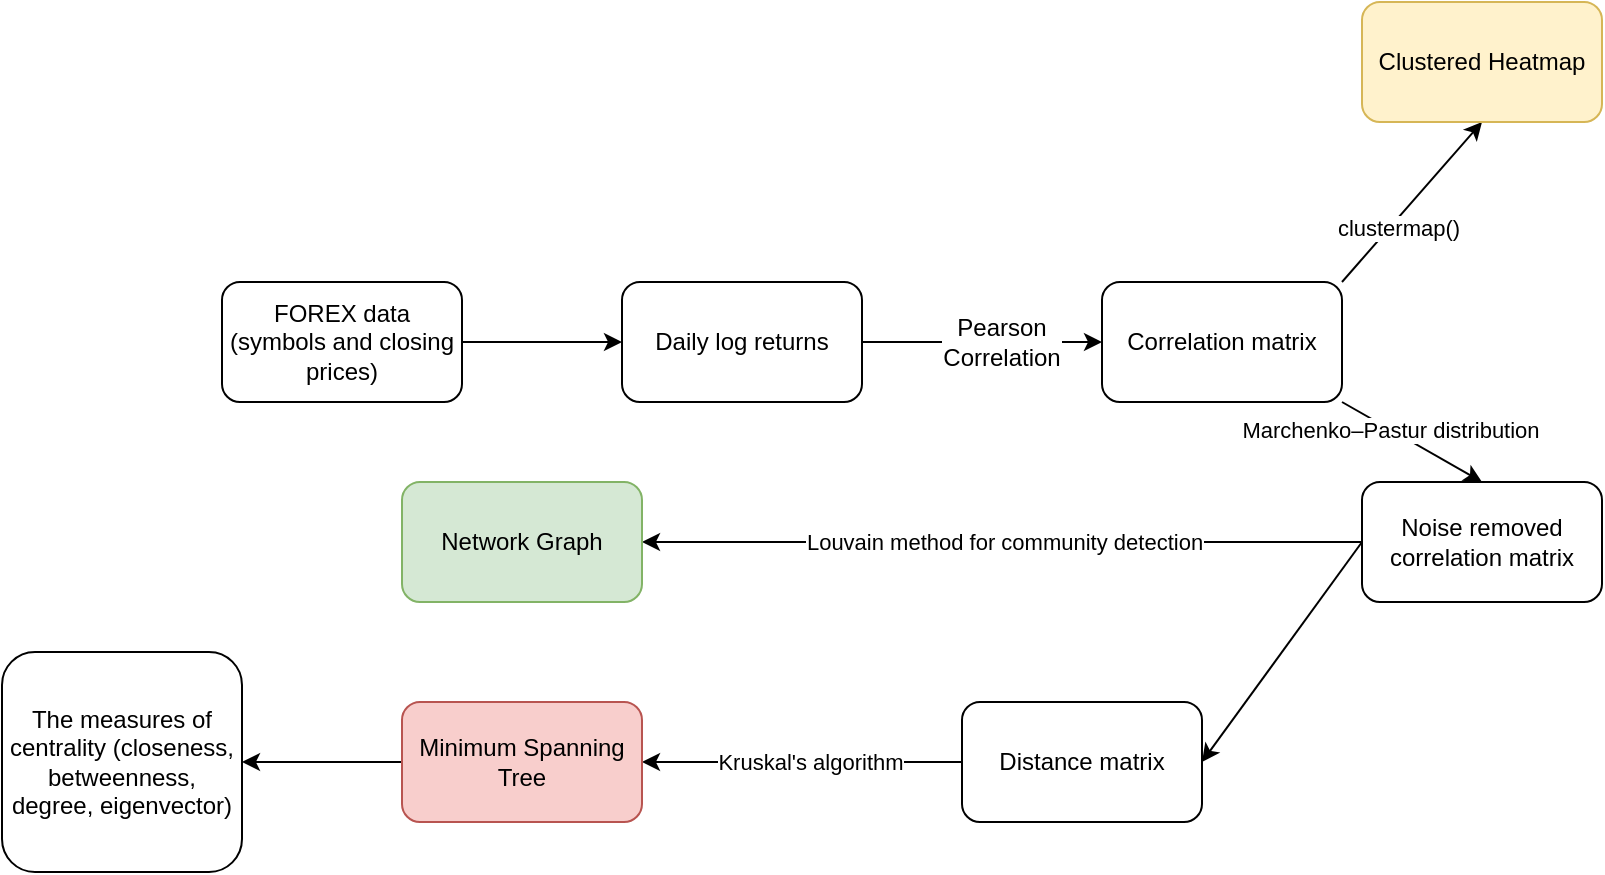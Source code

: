 <mxfile version="15.5.2" type="github">
  <diagram id="Y-dNGYrZOKVKFo2g7OBU" name="Page-1">
    <mxGraphModel dx="1955" dy="867" grid="1" gridSize="10" guides="1" tooltips="1" connect="1" arrows="1" fold="1" page="1" pageScale="1" pageWidth="827" pageHeight="1169" math="0" shadow="0">
      <root>
        <mxCell id="0" />
        <mxCell id="1" parent="0" />
        <mxCell id="ZvuicV4Zh5XwK3fBUE3x-1" value="FOREX data (symbols and closing prices)" style="rounded=1;whiteSpace=wrap;html=1;" vertex="1" parent="1">
          <mxGeometry x="120" y="300" width="120" height="60" as="geometry" />
        </mxCell>
        <mxCell id="ZvuicV4Zh5XwK3fBUE3x-13" style="edgeStyle=orthogonalEdgeStyle;rounded=0;orthogonalLoop=1;jettySize=auto;html=1;exitX=1;exitY=0.5;exitDx=0;exitDy=0;entryX=0;entryY=0.5;entryDx=0;entryDy=0;" edge="1" parent="1" source="ZvuicV4Zh5XwK3fBUE3x-1" target="ZvuicV4Zh5XwK3fBUE3x-3">
          <mxGeometry relative="1" as="geometry">
            <mxPoint x="300" y="330" as="sourcePoint" />
          </mxGeometry>
        </mxCell>
        <mxCell id="ZvuicV4Zh5XwK3fBUE3x-14" style="edgeStyle=orthogonalEdgeStyle;rounded=0;orthogonalLoop=1;jettySize=auto;html=1;exitX=1;exitY=0.5;exitDx=0;exitDy=0;entryX=0;entryY=0.5;entryDx=0;entryDy=0;startArrow=none;" edge="1" parent="1" source="ZvuicV4Zh5XwK3fBUE3x-22" target="ZvuicV4Zh5XwK3fBUE3x-4">
          <mxGeometry relative="1" as="geometry" />
        </mxCell>
        <mxCell id="ZvuicV4Zh5XwK3fBUE3x-3" value="Daily log returns" style="rounded=1;whiteSpace=wrap;html=1;" vertex="1" parent="1">
          <mxGeometry x="320" y="300" width="120" height="60" as="geometry" />
        </mxCell>
        <mxCell id="ZvuicV4Zh5XwK3fBUE3x-15" style="rounded=0;orthogonalLoop=1;jettySize=auto;html=1;exitX=1;exitY=0;exitDx=0;exitDy=0;entryX=0.5;entryY=1;entryDx=0;entryDy=0;" edge="1" parent="1" source="ZvuicV4Zh5XwK3fBUE3x-4" target="ZvuicV4Zh5XwK3fBUE3x-5">
          <mxGeometry relative="1" as="geometry" />
        </mxCell>
        <mxCell id="ZvuicV4Zh5XwK3fBUE3x-25" value="clustermap()" style="edgeLabel;html=1;align=center;verticalAlign=middle;resizable=0;points=[];" vertex="1" connectable="0" parent="ZvuicV4Zh5XwK3fBUE3x-15">
          <mxGeometry x="-0.283" y="-3" relative="1" as="geometry">
            <mxPoint y="-1" as="offset" />
          </mxGeometry>
        </mxCell>
        <mxCell id="ZvuicV4Zh5XwK3fBUE3x-16" style="edgeStyle=none;rounded=0;orthogonalLoop=1;jettySize=auto;html=1;exitX=1;exitY=1;exitDx=0;exitDy=0;entryX=0.5;entryY=0;entryDx=0;entryDy=0;" edge="1" parent="1" source="ZvuicV4Zh5XwK3fBUE3x-4" target="ZvuicV4Zh5XwK3fBUE3x-6">
          <mxGeometry relative="1" as="geometry" />
        </mxCell>
        <mxCell id="ZvuicV4Zh5XwK3fBUE3x-24" value="Marchenko–Pastur distribution" style="edgeLabel;html=1;align=center;verticalAlign=middle;resizable=0;points=[];" vertex="1" connectable="0" parent="ZvuicV4Zh5XwK3fBUE3x-16">
          <mxGeometry x="-0.324" relative="1" as="geometry">
            <mxPoint as="offset" />
          </mxGeometry>
        </mxCell>
        <mxCell id="ZvuicV4Zh5XwK3fBUE3x-4" value="Correlation matrix" style="rounded=1;whiteSpace=wrap;html=1;" vertex="1" parent="1">
          <mxGeometry x="560" y="300" width="120" height="60" as="geometry" />
        </mxCell>
        <mxCell id="ZvuicV4Zh5XwK3fBUE3x-5" value="Clustered Heatmap" style="rounded=1;whiteSpace=wrap;html=1;fillColor=#fff2cc;strokeColor=#d6b656;" vertex="1" parent="1">
          <mxGeometry x="690" y="160" width="120" height="60" as="geometry" />
        </mxCell>
        <mxCell id="ZvuicV4Zh5XwK3fBUE3x-32" style="edgeStyle=none;rounded=0;orthogonalLoop=1;jettySize=auto;html=1;exitX=0;exitY=0.5;exitDx=0;exitDy=0;entryX=1;entryY=0.5;entryDx=0;entryDy=0;" edge="1" parent="1" source="ZvuicV4Zh5XwK3fBUE3x-6" target="ZvuicV4Zh5XwK3fBUE3x-9">
          <mxGeometry relative="1" as="geometry" />
        </mxCell>
        <mxCell id="ZvuicV4Zh5XwK3fBUE3x-39" value="Louvain method for community detection&lt;br&gt;" style="edgeLabel;html=1;align=center;verticalAlign=middle;resizable=0;points=[];" vertex="1" connectable="0" parent="ZvuicV4Zh5XwK3fBUE3x-32">
          <mxGeometry x="-0.291" relative="1" as="geometry">
            <mxPoint x="-52" as="offset" />
          </mxGeometry>
        </mxCell>
        <mxCell id="ZvuicV4Zh5XwK3fBUE3x-33" style="edgeStyle=none;rounded=0;orthogonalLoop=1;jettySize=auto;html=1;exitX=0;exitY=0.5;exitDx=0;exitDy=0;entryX=1;entryY=0.5;entryDx=0;entryDy=0;" edge="1" parent="1" source="ZvuicV4Zh5XwK3fBUE3x-6" target="ZvuicV4Zh5XwK3fBUE3x-8">
          <mxGeometry relative="1" as="geometry" />
        </mxCell>
        <mxCell id="ZvuicV4Zh5XwK3fBUE3x-6" value="Noise removed correlation matrix" style="rounded=1;whiteSpace=wrap;html=1;" vertex="1" parent="1">
          <mxGeometry x="690" y="400" width="120" height="60" as="geometry" />
        </mxCell>
        <mxCell id="ZvuicV4Zh5XwK3fBUE3x-34" style="edgeStyle=none;rounded=0;orthogonalLoop=1;jettySize=auto;html=1;exitX=0;exitY=0.5;exitDx=0;exitDy=0;entryX=1;entryY=0.5;entryDx=0;entryDy=0;" edge="1" parent="1" source="ZvuicV4Zh5XwK3fBUE3x-8" target="ZvuicV4Zh5XwK3fBUE3x-10">
          <mxGeometry relative="1" as="geometry" />
        </mxCell>
        <mxCell id="ZvuicV4Zh5XwK3fBUE3x-38" value="Kruskal&#39;s algorithm" style="edgeLabel;html=1;align=center;verticalAlign=middle;resizable=0;points=[];" vertex="1" connectable="0" parent="ZvuicV4Zh5XwK3fBUE3x-34">
          <mxGeometry x="-0.189" relative="1" as="geometry">
            <mxPoint x="-11" as="offset" />
          </mxGeometry>
        </mxCell>
        <mxCell id="ZvuicV4Zh5XwK3fBUE3x-8" value="Distance matrix" style="rounded=1;whiteSpace=wrap;html=1;" vertex="1" parent="1">
          <mxGeometry x="490" y="510" width="120" height="60" as="geometry" />
        </mxCell>
        <mxCell id="ZvuicV4Zh5XwK3fBUE3x-9" value="Network Graph" style="rounded=1;whiteSpace=wrap;html=1;fillColor=#d5e8d4;strokeColor=#82b366;" vertex="1" parent="1">
          <mxGeometry x="210" y="400" width="120" height="60" as="geometry" />
        </mxCell>
        <mxCell id="ZvuicV4Zh5XwK3fBUE3x-35" style="edgeStyle=none;rounded=0;orthogonalLoop=1;jettySize=auto;html=1;exitX=0;exitY=0.5;exitDx=0;exitDy=0;entryX=1;entryY=0.5;entryDx=0;entryDy=0;" edge="1" parent="1" source="ZvuicV4Zh5XwK3fBUE3x-10" target="ZvuicV4Zh5XwK3fBUE3x-11">
          <mxGeometry relative="1" as="geometry" />
        </mxCell>
        <mxCell id="ZvuicV4Zh5XwK3fBUE3x-10" value="Minimum Spanning Tree" style="rounded=1;whiteSpace=wrap;html=1;fillColor=#f8cecc;strokeColor=#b85450;" vertex="1" parent="1">
          <mxGeometry x="210" y="510" width="120" height="60" as="geometry" />
        </mxCell>
        <mxCell id="ZvuicV4Zh5XwK3fBUE3x-11" value="The measures of centrality (closeness, betweenness, degree, eigenvector)" style="rounded=1;whiteSpace=wrap;html=1;" vertex="1" parent="1">
          <mxGeometry x="10" y="485" width="120" height="110" as="geometry" />
        </mxCell>
        <mxCell id="ZvuicV4Zh5XwK3fBUE3x-22" value="Pearson Correlation" style="text;html=1;strokeColor=none;fillColor=none;align=center;verticalAlign=middle;whiteSpace=wrap;rounded=0;" vertex="1" parent="1">
          <mxGeometry x="480" y="315" width="60" height="30" as="geometry" />
        </mxCell>
        <mxCell id="ZvuicV4Zh5XwK3fBUE3x-23" value="" style="edgeStyle=orthogonalEdgeStyle;rounded=0;orthogonalLoop=1;jettySize=auto;html=1;exitX=1;exitY=0.5;exitDx=0;exitDy=0;entryX=0;entryY=0.5;entryDx=0;entryDy=0;endArrow=none;" edge="1" parent="1" source="ZvuicV4Zh5XwK3fBUE3x-3" target="ZvuicV4Zh5XwK3fBUE3x-22">
          <mxGeometry relative="1" as="geometry">
            <mxPoint x="450" y="330" as="sourcePoint" />
            <mxPoint x="560" y="330" as="targetPoint" />
          </mxGeometry>
        </mxCell>
        <mxCell id="ZvuicV4Zh5XwK3fBUE3x-28" style="edgeStyle=none;rounded=0;orthogonalLoop=1;jettySize=auto;html=1;exitX=0.5;exitY=0;exitDx=0;exitDy=0;" edge="1" parent="1" source="ZvuicV4Zh5XwK3fBUE3x-8" target="ZvuicV4Zh5XwK3fBUE3x-8">
          <mxGeometry relative="1" as="geometry" />
        </mxCell>
      </root>
    </mxGraphModel>
  </diagram>
</mxfile>
